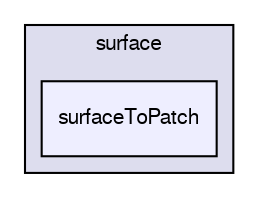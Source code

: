 digraph "applications/utilities/surface/surfaceToPatch" {
  bgcolor=transparent;
  compound=true
  node [ fontsize="10", fontname="FreeSans"];
  edge [ labelfontsize="10", labelfontname="FreeSans"];
  subgraph clusterdir_f17de662d5fa06afbf0442aecb6ca0a0 {
    graph [ bgcolor="#ddddee", pencolor="black", label="surface" fontname="FreeSans", fontsize="10", URL="dir_f17de662d5fa06afbf0442aecb6ca0a0.html"]
  dir_76cbec380bd62572a59947735986c7e4 [shape=box, label="surfaceToPatch", style="filled", fillcolor="#eeeeff", pencolor="black", URL="dir_76cbec380bd62572a59947735986c7e4.html"];
  }
}
